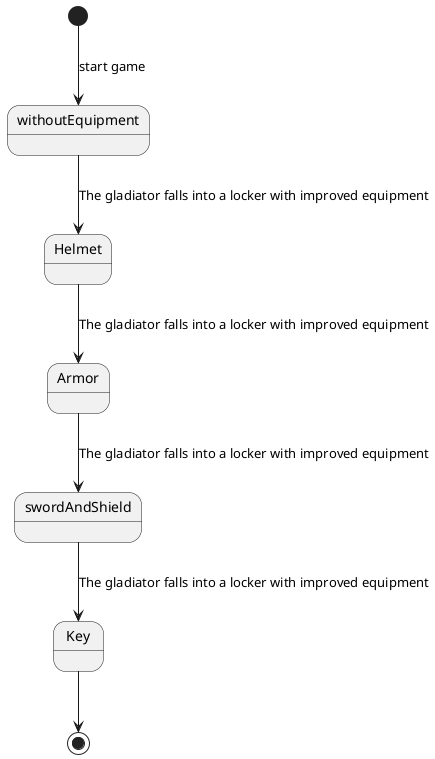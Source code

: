 @startuml

[*] --> withoutEquipment: start game

withoutEquipment --> Helmet : The gladiator falls into a locker with improved equipment

Helmet --> Armor: The gladiator falls into a locker with improved equipment

Armor --> swordAndShield: The gladiator falls into a locker with improved equipment

swordAndShield --> Key: The gladiator falls into a locker with improved equipment

Key --> [*]
@enduml